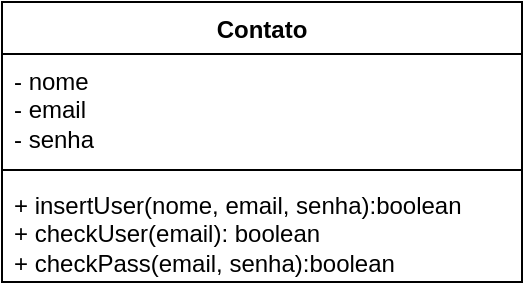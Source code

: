 <mxfile version="24.7.6">
  <diagram name="Página-1" id="Efa3N5p-N4G0u98iO2rv">
    <mxGraphModel dx="591" dy="262" grid="1" gridSize="10" guides="1" tooltips="1" connect="1" arrows="1" fold="1" page="1" pageScale="1" pageWidth="827" pageHeight="1169" math="0" shadow="0">
      <root>
        <mxCell id="0" />
        <mxCell id="1" parent="0" />
        <mxCell id="_8ru1s4TfMGHuhKTivx_-1" value="Contato" style="swimlane;fontStyle=1;align=center;verticalAlign=top;childLayout=stackLayout;horizontal=1;startSize=26;horizontalStack=0;resizeParent=1;resizeParentMax=0;resizeLast=0;collapsible=1;marginBottom=0;whiteSpace=wrap;html=1;" parent="1" vertex="1">
          <mxGeometry x="260" y="150" width="260" height="140" as="geometry" />
        </mxCell>
        <mxCell id="_8ru1s4TfMGHuhKTivx_-2" value="- nome&lt;div&gt;- email&lt;/div&gt;&lt;div&gt;- senha&lt;/div&gt;" style="text;strokeColor=none;fillColor=none;align=left;verticalAlign=top;spacingLeft=4;spacingRight=4;overflow=hidden;rotatable=0;points=[[0,0.5],[1,0.5]];portConstraint=eastwest;whiteSpace=wrap;html=1;" parent="_8ru1s4TfMGHuhKTivx_-1" vertex="1">
          <mxGeometry y="26" width="260" height="54" as="geometry" />
        </mxCell>
        <mxCell id="_8ru1s4TfMGHuhKTivx_-3" value="" style="line;strokeWidth=1;fillColor=none;align=left;verticalAlign=middle;spacingTop=-1;spacingLeft=3;spacingRight=3;rotatable=0;labelPosition=right;points=[];portConstraint=eastwest;strokeColor=inherit;" parent="_8ru1s4TfMGHuhKTivx_-1" vertex="1">
          <mxGeometry y="80" width="260" height="8" as="geometry" />
        </mxCell>
        <mxCell id="_8ru1s4TfMGHuhKTivx_-4" value="+ insertUser(nome, email, senha):boolean&lt;div&gt;+ checkUser(email): boolean&lt;/div&gt;&lt;div&gt;+ checkPass(email, senha):boolean&lt;/div&gt;" style="text;strokeColor=none;fillColor=none;align=left;verticalAlign=top;spacingLeft=4;spacingRight=4;overflow=hidden;rotatable=0;points=[[0,0.5],[1,0.5]];portConstraint=eastwest;whiteSpace=wrap;html=1;" parent="_8ru1s4TfMGHuhKTivx_-1" vertex="1">
          <mxGeometry y="88" width="260" height="52" as="geometry" />
        </mxCell>
      </root>
    </mxGraphModel>
  </diagram>
</mxfile>
